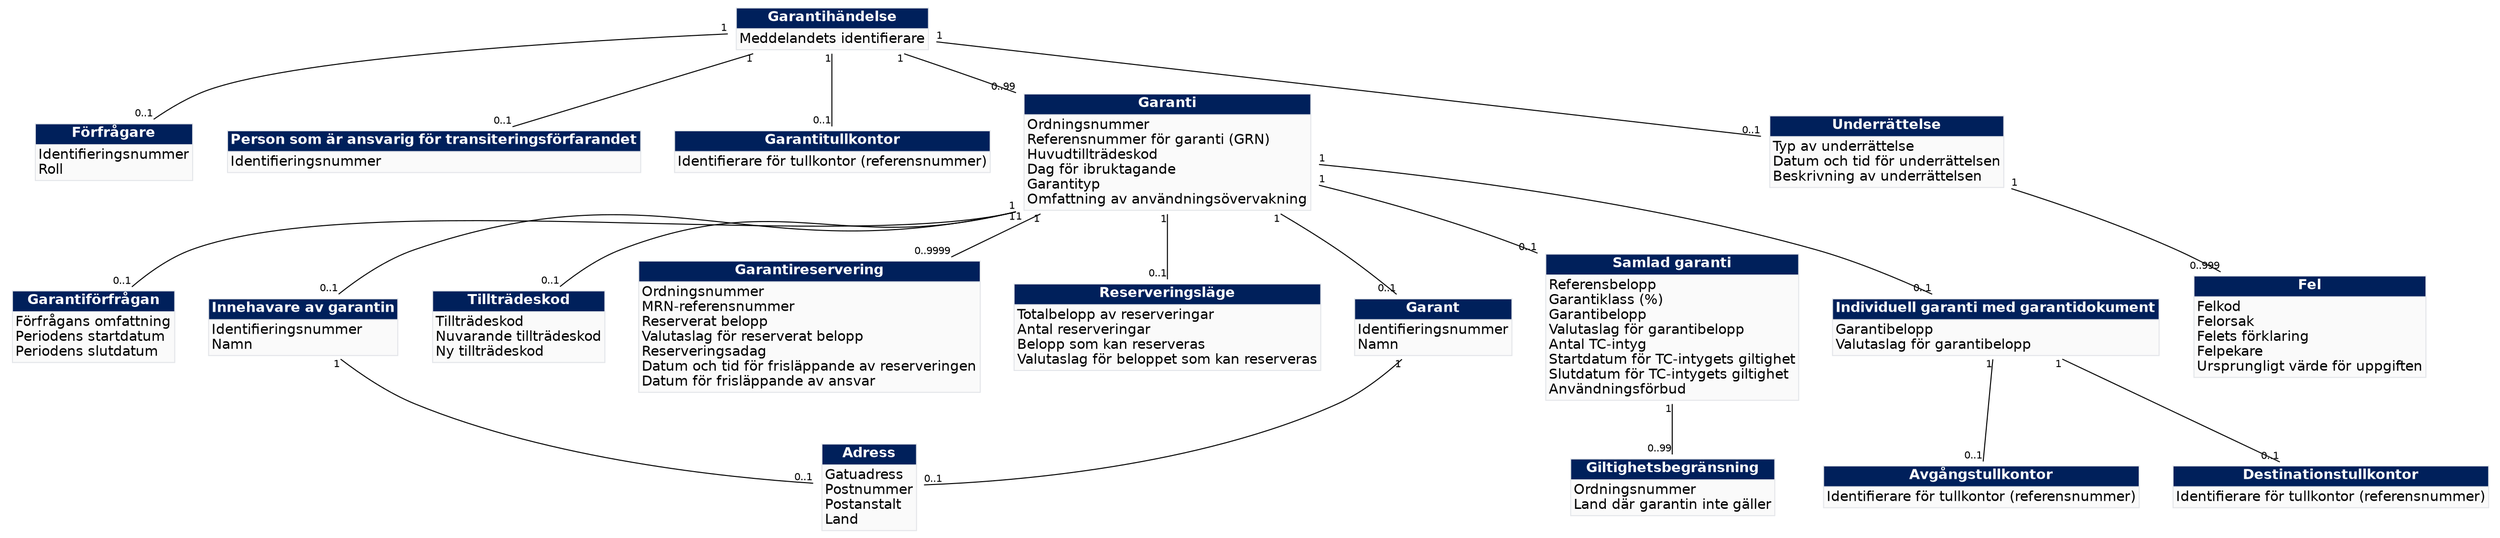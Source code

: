 Graph GuaranteeQuery {
	node [shape=plaintext, fontname = "helvetica"];
	edge [fontname = "helvetica"];
	"GuaranteeOperation" [label=<<table border="0" cellspacing="0" cellborder="1" color="#E3E5E9"><tr><td bgcolor="#00205B"><font color="white"><b>Garantihändelse</b></font></td></tr><tr><td bgcolor="#fafafa" align="left">Meddelandets identifierare<br align="left"/></td></tr></table>>];
	"Requester" [label=<<table border="0" cellspacing="0" cellborder="1" color="#E3E5E9"><tr><td bgcolor="#00205B"><font color="white"><b>Förfrågare</b></font></td></tr><tr><td bgcolor="#fafafa" align="left">Identifieringsnummer<br align="left"/>Roll<br align="left"/></td></tr></table>>];
	"Principal" [label=<<table border="0" cellspacing="0" cellborder="1" color="#E3E5E9"><tr><td bgcolor="#00205B"><font color="white"><b>Person som är ansvarig för transiteringsförfarandet</b></font></td></tr><tr><td bgcolor="#fafafa" align="left">Identifieringsnummer<br align="left"/></td></tr></table>>];
	"GuaranteeOffice" [label=<<table border="0" cellspacing="0" cellborder="1" color="#E3E5E9"><tr><td bgcolor="#00205B"><font color="white"><b>Garantitullkontor</b></font></td></tr><tr><td bgcolor="#fafafa" align="left">Identifierare för tullkontor (referensnummer)<br align="left"/></td></tr></table>>];
	"GuaranteeReference" [label=<<table border="0" cellspacing="0" cellborder="1" color="#E3E5E9"><tr><td bgcolor="#00205B"><font color="white"><b>Garanti</b></font></td></tr><tr><td bgcolor="#fafafa" align="left">Ordningsnummer<br align="left"/>Referensnummer för garanti (GRN)<br align="left"/>Huvudtillträdeskod<br align="left"/>Dag för ibruktagande<br align="left"/>Garantityp<br align="left"/>Omfattning av användningsövervakning<br align="left"/></td></tr></table>>];
	"GuaranteeQuery" [label=<<table border="0" cellspacing="0" cellborder="1" color="#E3E5E9"><tr><td bgcolor="#00205B"><font color="white"><b>Garantiförfrågan</b></font></td></tr><tr><td bgcolor="#fafafa" align="left">Förfrågans omfattning<br align="left"/>Periodens startdatum<br align="left"/>Periodens slutdatum<br align="left"/></td></tr></table>>];
	"GuaranteeOwner" [label=<<table border="0" cellspacing="0" cellborder="1" color="#E3E5E9"><tr><td bgcolor="#00205B"><font color="white"><b>Innehavare av garantin</b></font></td></tr><tr><td bgcolor="#fafafa" align="left">Identifieringsnummer<br align="left"/>Namn<br align="left"/></td></tr></table>>];
	"AccessCode" [label=<<table border="0" cellspacing="0" cellborder="1" color="#E3E5E9"><tr><td bgcolor="#00205B"><font color="white"><b>Tillträdeskod</b></font></td></tr><tr><td bgcolor="#fafafa" align="left">Tillträdeskod<br align="left"/>Nuvarande tillträdeskod<br align="left"/>Ny tillträdeskod<br align="left"/></td></tr></table>>];
	"Notification" [label=<<table border="0" cellspacing="0" cellborder="1" color="#E3E5E9"><tr><td bgcolor="#00205B"><font color="white"><b>Underrättelse</b></font></td></tr><tr><td bgcolor="#fafafa" align="left">Typ av underrättelse<br align="left"/>Datum och tid för underrättelsen<br align="left"/>Beskrivning av underrättelsen<br align="left"/></td></tr></table>>];
	"Error" [label=<<table border="0" cellspacing="0" cellborder="1" color="#E3E5E9"><tr><td bgcolor="#00205B"><font color="white"><b>Fel</b></font></td></tr><tr><td bgcolor="#fafafa" align="left">Felkod<br align="left"/>Felorsak<br align="left"/>Felets förklaring<br align="left"/>Felpekare<br align="left"/>Ursprungligt värde för uppgiften<br align="left"/></td></tr></table>>];
	"Address" [label=<<table border="0" cellspacing="0" cellborder="1" color="#E3E5E9"><tr><td bgcolor="#00205B"><font color="white"><b>Adress</b></font></td></tr><tr><td bgcolor="#fafafa" align="left">Gatuadress<br align="left"/>Postnummer<br align="left"/>Postanstalt<br align="left"/>Land<br align="left"/></td></tr></table>>];
	"Usage" [label=<<table border="0" cellspacing="0" cellborder="1" color="#E3E5E9"><tr><td bgcolor="#00205B"><font color="white"><b>Garantireservering</b></font></td></tr><tr><td bgcolor="#fafafa" align="left">Ordningsnummer<br align="left"/>MRN-referensnummer<br align="left"/>Reserverat belopp<br align="left"/>Valutaslag för reserverat belopp<br align="left"/>Reserveringsadag<br align="left"/>Datum och tid för frisläppande av reserveringen<br align="left"/>Datum för frisläppande av ansvar<br align="left"/></td></tr></table>>];
	"Exposure" [label=<<table border="0" cellspacing="0" cellborder="1" color="#E3E5E9"><tr><td bgcolor="#00205B"><font color="white"><b>Reserveringsläge</b></font></td></tr><tr><td bgcolor="#fafafa" align="left">Totalbelopp av reserveringar<br align="left"/>Antal reserveringar<br align="left"/>Belopp som kan reserveras<br align="left"/>Valutaslag för beloppet som kan reserveras<br align="left"/></td></tr></table>>];
	"Guarantor" [label=<<table border="0" cellspacing="0" cellborder="1" color="#E3E5E9"><tr><td bgcolor="#00205B"><font color="white"><b>Garant</b></font></td></tr><tr><td bgcolor="#fafafa" align="left">Identifieringsnummer<br align="left"/>Namn<br align="left"/></td></tr></table>>];
	"ComprehensiveGuarantee" [label=<<table border="0" cellspacing="0" cellborder="1" color="#E3E5E9"><tr><td bgcolor="#00205B"><font color="white"><b>Samlad garanti</b></font></td></tr><tr><td bgcolor="#fafafa" align="left">Referensbelopp<br align="left"/>Garantiklass (%)<br align="left"/>Garantibelopp<br align="left"/>Valutaslag för garantibelopp<br align="left"/>Antal TC-intyg<br align="left"/>Startdatum för TC-intygets giltighet<br align="left"/>Slutdatum för TC-intygets giltighet<br align="left"/>Användningsförbud<br align="left"/></td></tr></table>>];
	"ValidityLimitation" [label=<<table border="0" cellspacing="0" cellborder="1" color="#E3E5E9"><tr><td bgcolor="#00205B"><font color="white"><b>Giltighetsbegränsning</b></font></td></tr><tr><td bgcolor="#fafafa" align="left">Ordningsnummer<br align="left"/>Land där garantin inte gäller<br align="left"/></td></tr></table>>];
	"GuaranteeIndividualGuarantee" [label=<<table border="0" cellspacing="0" cellborder="1" color="#E3E5E9"><tr><td bgcolor="#00205B"><font color="white"><b>Individuell garanti med garantidokument</b></font></td></tr><tr><td bgcolor="#fafafa" align="left">Garantibelopp<br align="left"/>Valutaslag för garantibelopp<br align="left"/></td></tr></table>>];
	"DepartureOffice" [label=<<table border="0" cellspacing="0" cellborder="1" color="#E3E5E9"><tr><td bgcolor="#00205B"><font color="white"><b>Avgångstullkontor</b></font></td></tr><tr><td bgcolor="#fafafa" align="left">Identifierare för tullkontor (referensnummer)<br align="left"/></td></tr></table>>];
	"DestinationOffice" [label=<<table border="0" cellspacing="0" cellborder="1" color="#E3E5E9"><tr><td bgcolor="#00205B"><font color="white"><b>Destinationstullkontor</b></font></td></tr><tr><td bgcolor="#fafafa" align="left">Identifierare för tullkontor (referensnummer)<br align="left"/></td></tr></table>>];
	"GuaranteeOperation" -- "Requester" [headlabel="0..1", taillabel="1" fontsize=10]
	"GuaranteeOperation" -- "Principal" [headlabel="0..1", taillabel="1" fontsize=10]
	"GuaranteeOperation" -- "GuaranteeOffice" [headlabel="0..1", taillabel="1" fontsize=10]
	"GuaranteeOperation" -- "GuaranteeReference" [headlabel="0..99", taillabel="1" fontsize=10]
	"GuaranteeReference" -- "GuaranteeQuery" [headlabel="0..1", taillabel="1" fontsize=10]
	"GuaranteeReference" -- "GuaranteeOwner" [headlabel="0..1", taillabel="1" fontsize=10]
	"GuaranteeReference" -- "AccessCode" [headlabel="0..1", taillabel="1" fontsize=10]
	"GuaranteeOperation" -- "Notification" [headlabel="0..1", taillabel="1" fontsize=10]
	"Notification" -- "Error" [headlabel="0..999", taillabel="1" fontsize=10]
	"GuaranteeOwner" -- "Address" [headlabel="0..1", taillabel="1" fontsize=10]
	"GuaranteeReference" -- "Usage" [headlabel="0..9999", taillabel="1" fontsize=10]
	"GuaranteeReference" -- "Exposure" [headlabel="0..1", taillabel="1" fontsize=10]
	"GuaranteeReference" -- "Guarantor" [headlabel="0..1", taillabel="1" fontsize=10]
	"Guarantor" -- "Address" [headlabel="0..1", taillabel="1" fontsize=10]
	"GuaranteeReference" -- "ComprehensiveGuarantee" [headlabel="0..1", taillabel="1" fontsize=10]
	"ComprehensiveGuarantee" -- "ValidityLimitation" [headlabel="0..99", taillabel="1" fontsize=10]
	"GuaranteeReference" -- "GuaranteeIndividualGuarantee" [headlabel="0..1", taillabel="1" fontsize=10]
	"GuaranteeIndividualGuarantee" -- "DepartureOffice" [headlabel="0..1", taillabel="1" fontsize=10]
	"GuaranteeIndividualGuarantee" -- "DestinationOffice" [headlabel="0..1", taillabel="1" fontsize=10]
}
